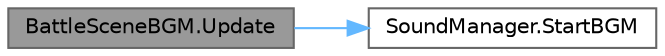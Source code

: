 digraph "BattleSceneBGM.Update"
{
 // LATEX_PDF_SIZE
  bgcolor="transparent";
  edge [fontname=Helvetica,fontsize=10,labelfontname=Helvetica,labelfontsize=10];
  node [fontname=Helvetica,fontsize=10,shape=box,height=0.2,width=0.4];
  rankdir="LR";
  Node1 [id="Node000001",label="BattleSceneBGM.Update",height=0.2,width=0.4,color="gray40", fillcolor="grey60", style="filled", fontcolor="black",tooltip=" "];
  Node1 -> Node2 [id="edge2_Node000001_Node000002",color="steelblue1",style="solid",tooltip=" "];
  Node2 [id="Node000002",label="SoundManager.StartBGM",height=0.2,width=0.4,color="grey40", fillcolor="white", style="filled",URL="$class_sound_manager.html#a3af4898d444a764a272a2cb0050b2459",tooltip="BGM再生"];
}
